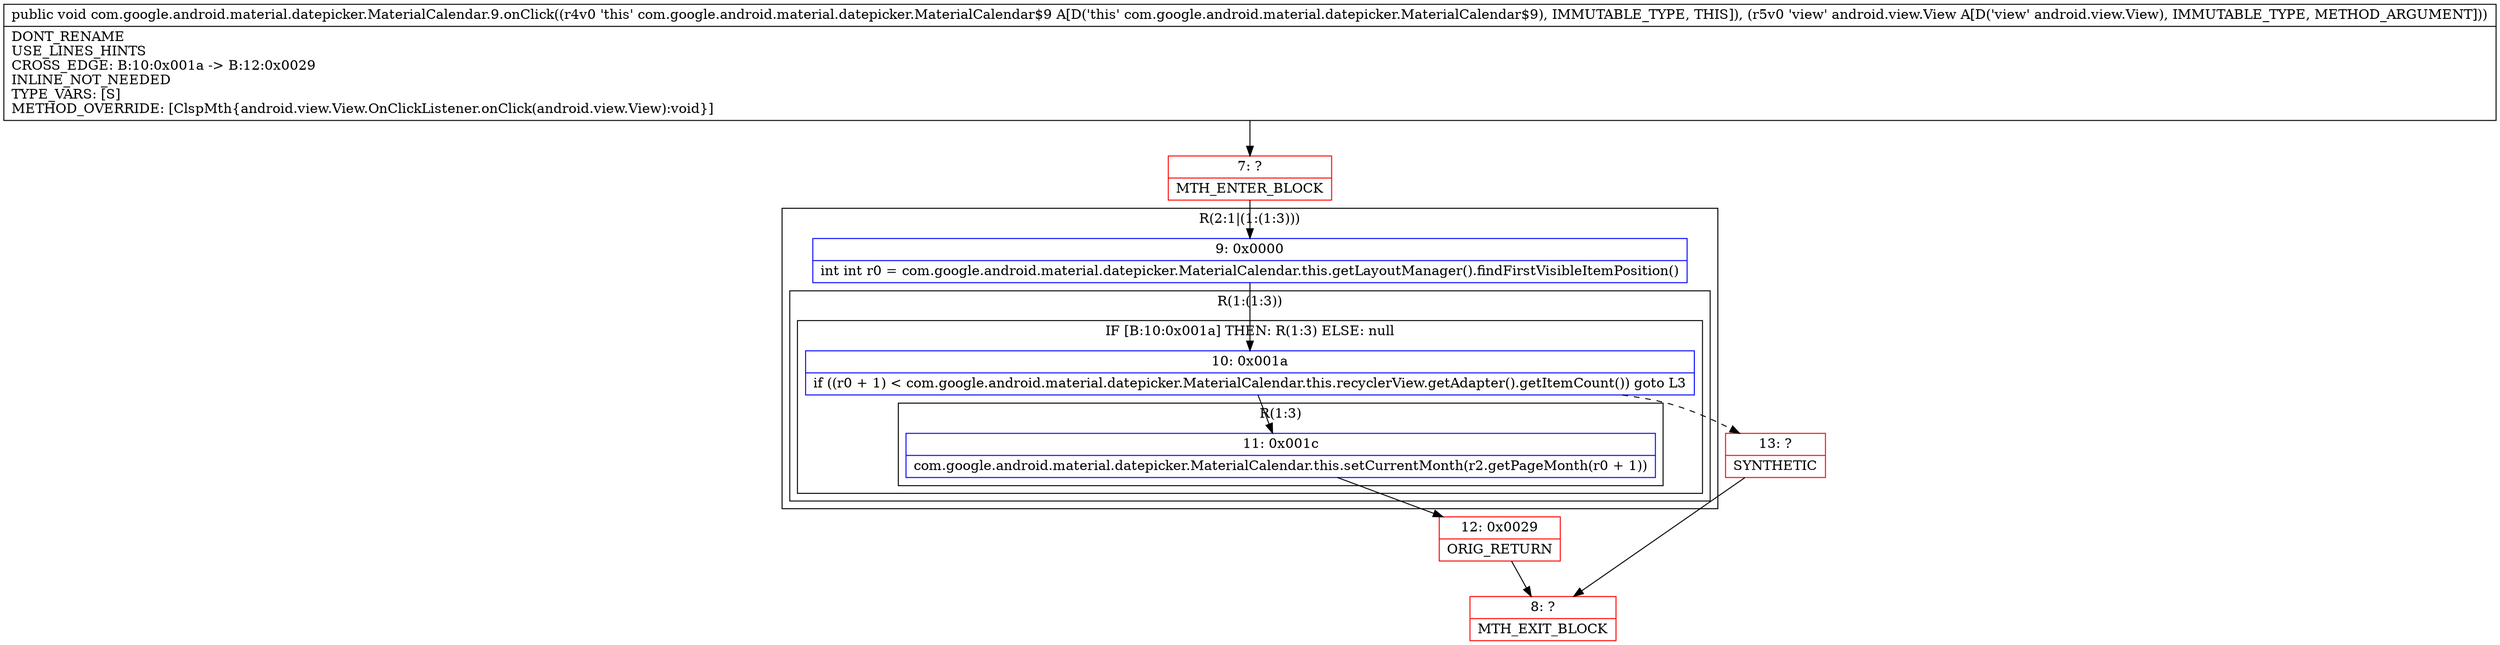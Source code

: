 digraph "CFG forcom.google.android.material.datepicker.MaterialCalendar.9.onClick(Landroid\/view\/View;)V" {
subgraph cluster_Region_1895804911 {
label = "R(2:1|(1:(1:3)))";
node [shape=record,color=blue];
Node_9 [shape=record,label="{9\:\ 0x0000|int int r0 = com.google.android.material.datepicker.MaterialCalendar.this.getLayoutManager().findFirstVisibleItemPosition()\l}"];
subgraph cluster_Region_439963952 {
label = "R(1:(1:3))";
node [shape=record,color=blue];
subgraph cluster_IfRegion_983838805 {
label = "IF [B:10:0x001a] THEN: R(1:3) ELSE: null";
node [shape=record,color=blue];
Node_10 [shape=record,label="{10\:\ 0x001a|if ((r0 + 1) \< com.google.android.material.datepicker.MaterialCalendar.this.recyclerView.getAdapter().getItemCount()) goto L3\l}"];
subgraph cluster_Region_748347547 {
label = "R(1:3)";
node [shape=record,color=blue];
Node_11 [shape=record,label="{11\:\ 0x001c|com.google.android.material.datepicker.MaterialCalendar.this.setCurrentMonth(r2.getPageMonth(r0 + 1))\l}"];
}
}
}
}
Node_7 [shape=record,color=red,label="{7\:\ ?|MTH_ENTER_BLOCK\l}"];
Node_12 [shape=record,color=red,label="{12\:\ 0x0029|ORIG_RETURN\l}"];
Node_8 [shape=record,color=red,label="{8\:\ ?|MTH_EXIT_BLOCK\l}"];
Node_13 [shape=record,color=red,label="{13\:\ ?|SYNTHETIC\l}"];
MethodNode[shape=record,label="{public void com.google.android.material.datepicker.MaterialCalendar.9.onClick((r4v0 'this' com.google.android.material.datepicker.MaterialCalendar$9 A[D('this' com.google.android.material.datepicker.MaterialCalendar$9), IMMUTABLE_TYPE, THIS]), (r5v0 'view' android.view.View A[D('view' android.view.View), IMMUTABLE_TYPE, METHOD_ARGUMENT]))  | DONT_RENAME\lUSE_LINES_HINTS\lCROSS_EDGE: B:10:0x001a \-\> B:12:0x0029\lINLINE_NOT_NEEDED\lTYPE_VARS: [S]\lMETHOD_OVERRIDE: [ClspMth\{android.view.View.OnClickListener.onClick(android.view.View):void\}]\l}"];
MethodNode -> Node_7;Node_9 -> Node_10;
Node_10 -> Node_11;
Node_10 -> Node_13[style=dashed];
Node_11 -> Node_12;
Node_7 -> Node_9;
Node_12 -> Node_8;
Node_13 -> Node_8;
}

